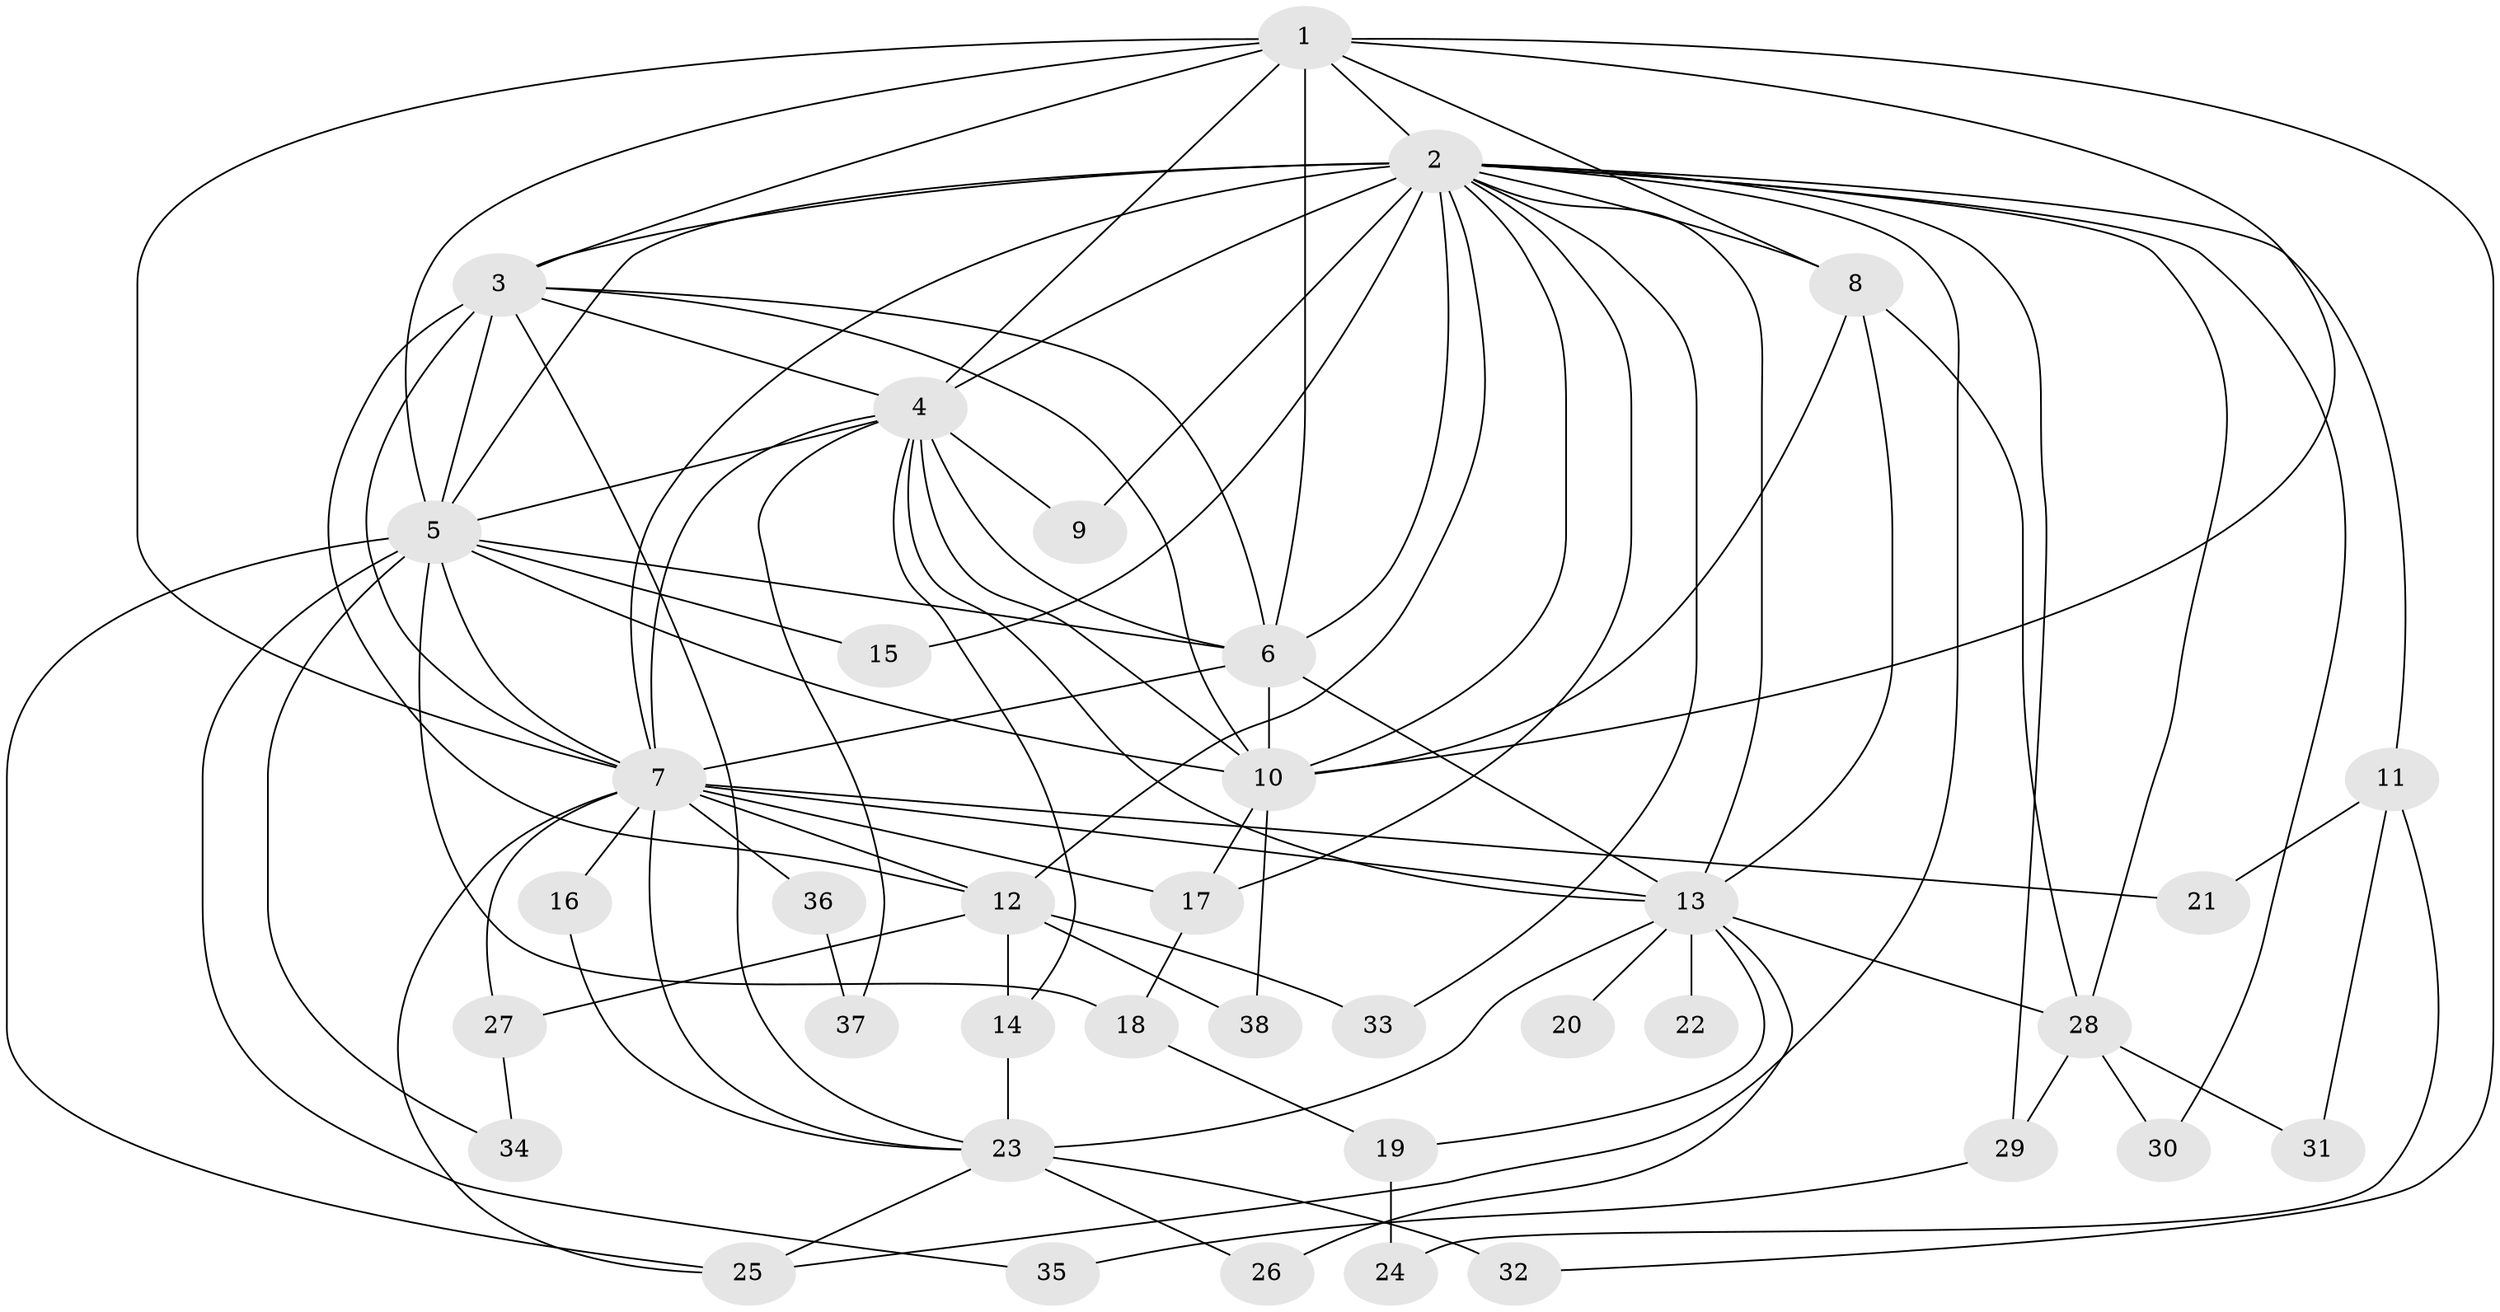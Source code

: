 // original degree distribution, {17: 0.05333333333333334, 21: 0.013333333333333334, 15: 0.02666666666666667, 19: 0.013333333333333334, 20: 0.013333333333333334, 13: 0.013333333333333334, 2: 0.5333333333333333, 5: 0.02666666666666667, 3: 0.21333333333333335, 4: 0.04, 8: 0.013333333333333334, 9: 0.013333333333333334, 6: 0.02666666666666667}
// Generated by graph-tools (version 1.1) at 2025/34/03/09/25 02:34:43]
// undirected, 38 vertices, 94 edges
graph export_dot {
graph [start="1"]
  node [color=gray90,style=filled];
  1;
  2;
  3;
  4;
  5;
  6;
  7;
  8;
  9;
  10;
  11;
  12;
  13;
  14;
  15;
  16;
  17;
  18;
  19;
  20;
  21;
  22;
  23;
  24;
  25;
  26;
  27;
  28;
  29;
  30;
  31;
  32;
  33;
  34;
  35;
  36;
  37;
  38;
  1 -- 2 [weight=2.0];
  1 -- 3 [weight=2.0];
  1 -- 4 [weight=2.0];
  1 -- 5 [weight=1.0];
  1 -- 6 [weight=2.0];
  1 -- 7 [weight=2.0];
  1 -- 8 [weight=4.0];
  1 -- 10 [weight=1.0];
  1 -- 32 [weight=1.0];
  2 -- 3 [weight=2.0];
  2 -- 4 [weight=4.0];
  2 -- 5 [weight=2.0];
  2 -- 6 [weight=4.0];
  2 -- 7 [weight=5.0];
  2 -- 8 [weight=1.0];
  2 -- 9 [weight=1.0];
  2 -- 10 [weight=1.0];
  2 -- 11 [weight=2.0];
  2 -- 12 [weight=2.0];
  2 -- 13 [weight=3.0];
  2 -- 15 [weight=1.0];
  2 -- 17 [weight=1.0];
  2 -- 25 [weight=1.0];
  2 -- 28 [weight=1.0];
  2 -- 29 [weight=1.0];
  2 -- 30 [weight=1.0];
  2 -- 33 [weight=1.0];
  3 -- 4 [weight=2.0];
  3 -- 5 [weight=2.0];
  3 -- 6 [weight=3.0];
  3 -- 7 [weight=1.0];
  3 -- 10 [weight=1.0];
  3 -- 12 [weight=1.0];
  3 -- 23 [weight=1.0];
  4 -- 5 [weight=2.0];
  4 -- 6 [weight=4.0];
  4 -- 7 [weight=3.0];
  4 -- 9 [weight=1.0];
  4 -- 10 [weight=7.0];
  4 -- 13 [weight=1.0];
  4 -- 14 [weight=1.0];
  4 -- 37 [weight=1.0];
  5 -- 6 [weight=2.0];
  5 -- 7 [weight=2.0];
  5 -- 10 [weight=1.0];
  5 -- 15 [weight=1.0];
  5 -- 18 [weight=1.0];
  5 -- 25 [weight=1.0];
  5 -- 34 [weight=1.0];
  5 -- 35 [weight=1.0];
  6 -- 7 [weight=13.0];
  6 -- 10 [weight=1.0];
  6 -- 13 [weight=4.0];
  7 -- 12 [weight=1.0];
  7 -- 13 [weight=1.0];
  7 -- 16 [weight=2.0];
  7 -- 17 [weight=1.0];
  7 -- 21 [weight=1.0];
  7 -- 23 [weight=1.0];
  7 -- 25 [weight=1.0];
  7 -- 27 [weight=1.0];
  7 -- 36 [weight=2.0];
  8 -- 10 [weight=1.0];
  8 -- 13 [weight=1.0];
  8 -- 28 [weight=1.0];
  10 -- 17 [weight=1.0];
  10 -- 38 [weight=1.0];
  11 -- 21 [weight=1.0];
  11 -- 24 [weight=1.0];
  11 -- 31 [weight=1.0];
  12 -- 14 [weight=1.0];
  12 -- 27 [weight=1.0];
  12 -- 33 [weight=1.0];
  12 -- 38 [weight=1.0];
  13 -- 19 [weight=1.0];
  13 -- 20 [weight=2.0];
  13 -- 22 [weight=2.0];
  13 -- 23 [weight=1.0];
  13 -- 26 [weight=1.0];
  13 -- 28 [weight=1.0];
  14 -- 23 [weight=1.0];
  16 -- 23 [weight=1.0];
  17 -- 18 [weight=1.0];
  18 -- 19 [weight=1.0];
  19 -- 24 [weight=1.0];
  23 -- 25 [weight=1.0];
  23 -- 26 [weight=1.0];
  23 -- 32 [weight=2.0];
  27 -- 34 [weight=1.0];
  28 -- 29 [weight=1.0];
  28 -- 30 [weight=1.0];
  28 -- 31 [weight=1.0];
  29 -- 35 [weight=1.0];
  36 -- 37 [weight=1.0];
}
